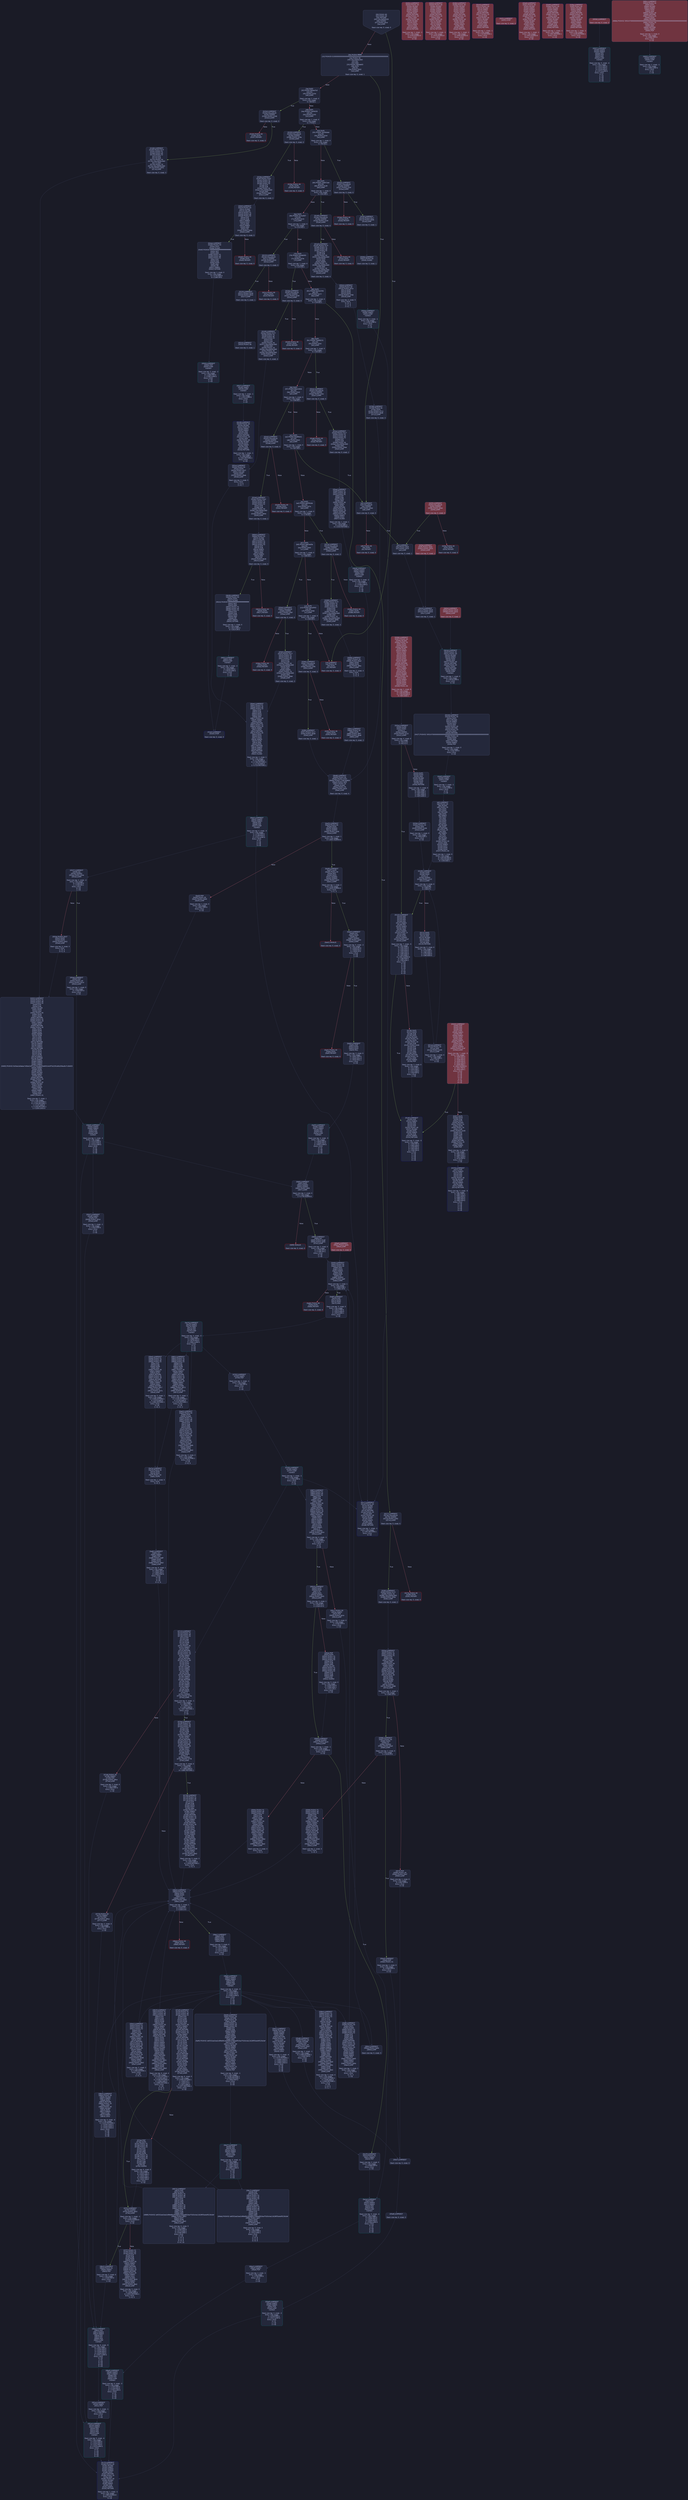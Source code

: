 digraph G {
    node [shape=box, style="filled, rounded", color="#565f89", fontcolor="#c0caf5", fontname="Helvetica", fillcolor="#24283b"];
    edge [color="#414868", fontcolor="#c0caf5", fontname="Helvetica"];
    bgcolor="#1a1b26";
    0 [ label = "[00] PUSH1 60
[02] PUSH1 40
[04] MSTORE
[05] CALLDATASIZE
[06] ISZERO
[07] PUSH2 00cd
[0a] JUMPI

Stack size req: 0, sizeΔ: 0
" shape = invhouse]
    1 [ label = "[0b] PUSH4 ffffffff
[10] PUSH29 0100000000000000000000000000000000000000000000000000000000
[2e] PUSH1 00
[30] CALLDATALOAD
[31] DIV
[32] AND
[33] PUSH4 06fdde03
[38] DUP2
[39] EQ
[3a] PUSH2 00d2
[3d] JUMPI

Stack size req: 0, sizeΔ: 1
"]
    2 [ label = "[3e] DUP1
[3f] PUSH4 095ea7b3
[44] EQ
[45] PUSH2 015d
[48] JUMPI

Stack size req: 1, sizeΔ: 0
Entry->Op usage:
	0->68:EQ:1
"]
    3 [ label = "[49] DUP1
[4a] PUSH4 13af4035
[4f] EQ
[50] PUSH2 0193
[53] JUMPI

Stack size req: 1, sizeΔ: 0
Entry->Op usage:
	0->79:EQ:1
"]
    4 [ label = "[54] DUP1
[55] PUSH4 18160ddd
[5a] EQ
[5b] PUSH2 01b4
[5e] JUMPI

Stack size req: 1, sizeΔ: 0
Entry->Op usage:
	0->90:EQ:1
"]
    5 [ label = "[5f] DUP1
[60] PUSH4 23b872dd
[65] EQ
[66] PUSH2 01d9
[69] JUMPI

Stack size req: 1, sizeΔ: 0
Entry->Op usage:
	0->101:EQ:1
"]
    6 [ label = "[6a] DUP1
[6b] PUSH4 313ce567
[70] EQ
[71] PUSH2 0215
[74] JUMPI

Stack size req: 1, sizeΔ: 0
Entry->Op usage:
	0->112:EQ:1
"]
    7 [ label = "[75] DUP1
[76] PUSH4 426a8493
[7b] EQ
[7c] PUSH2 023e
[7f] JUMPI

Stack size req: 1, sizeΔ: 0
Entry->Op usage:
	0->123:EQ:1
"]
    8 [ label = "[80] DUP1
[81] PUSH4 6d1b229d
[86] EQ
[87] PUSH2 0277
[8a] JUMPI

Stack size req: 1, sizeΔ: 0
Entry->Op usage:
	0->134:EQ:1
"]
    9 [ label = "[8b] DUP1
[8c] PUSH4 70a08231
[91] EQ
[92] PUSH2 02a1
[95] JUMPI

Stack size req: 1, sizeΔ: 0
Entry->Op usage:
	0->145:EQ:1
"]
    10 [ label = "[96] DUP1
[97] PUSH4 85dc3004
[9c] EQ
[9d] PUSH2 02d2
[a0] JUMPI

Stack size req: 1, sizeΔ: 0
Entry->Op usage:
	0->156:EQ:1
"]
    11 [ label = "[a1] DUP1
[a2] PUSH4 95d89b41
[a7] EQ
[a8] PUSH2 00d2
[ab] JUMPI

Stack size req: 1, sizeΔ: 0
Entry->Op usage:
	0->167:EQ:1
"]
    12 [ label = "[ac] DUP1
[ad] PUSH4 a9059cbb
[b2] EQ
[b3] PUSH2 037e
[b6] JUMPI

Stack size req: 1, sizeΔ: 0
Entry->Op usage:
	0->178:EQ:1
"]
    13 [ label = "[b7] DUP1
[b8] PUSH4 dd62ed3e
[bd] EQ
[be] PUSH2 03b4
[c1] JUMPI

Stack size req: 1, sizeΔ: 0
Entry->Op usage:
	0->189:EQ:1
"]
    14 [ label = "[c2] DUP1
[c3] PUSH4 ddca3f43
[c8] EQ
[c9] PUSH2 03eb
[cc] JUMPI

Stack size req: 1, sizeΔ: 0
Entry->Op usage:
	0->200:EQ:1
"]
    15 [ label = "[cd] JUMPDEST
[ce] PUSH1 00
[d0] DUP1
[d1] REVERT

Stack size req: 0, sizeΔ: 0
" color = "red"]
    16 [ label = "[d2] JUMPDEST
[d3] CALLVALUE
[d4] ISZERO
[d5] PUSH2 00dd
[d8] JUMPI

Stack size req: 0, sizeΔ: 0
"]
    17 [ label = "[d9] PUSH1 00
[db] DUP1
[dc] REVERT

Stack size req: 0, sizeΔ: 0
" color = "red"]
    18 [ label = "[dd] JUMPDEST
[de] PUSH2 00e5
[e1] PUSH2 0410
[e4] JUMP

Stack size req: 0, sizeΔ: 1
"]
    19 [ label = "[e5] JUMPDEST
[e6] PUSH1 40
[e8] MLOAD
[e9] PUSH1 20
[eb] DUP1
[ec] DUP3
[ed] MSTORE
[ee] DUP2
[ef] SWAP1
[f0] DUP2
[f1] ADD
[f2] DUP4
[f3] DUP2
[f4] DUP2
[f5] MLOAD
[f6] DUP2
[f7] MSTORE
[f8] PUSH1 20
[fa] ADD
[fb] SWAP2
[fc] POP
[fd] DUP1
[fe] MLOAD
[ff] SWAP1
[0100] PUSH1 20
[0102] ADD
[0103] SWAP1
[0104] DUP1
[0105] DUP4
[0106] DUP4
[0107] PUSH1 00

Stack size req: 1, sizeΔ: 9
Entry->Op usage:
	0->245:MLOAD:0
	0->254:MLOAD:0
	0->258:ADD:1
"]
    20 [ label = "[0109] JUMPDEST
[010a] DUP4
[010b] DUP2
[010c] LT
[010d] ISZERO
[010e] PUSH2 0122
[0111] JUMPI

Stack size req: 4, sizeΔ: 0
Entry->Op usage:
	0->268:LT:0
	3->268:LT:1
"]
    21 [ label = "[0112] DUP1
[0113] DUP3
[0114] ADD
[0115] MLOAD
[0116] DUP2
[0117] DUP5
[0118] ADD
[0119] MSTORE

Stack size req: 3, sizeΔ: 0
Entry->Op usage:
	0->276:ADD:1
	0->280:ADD:1
	1->276:ADD:0
	2->280:ADD:0
"]
    22 [ label = "[011a] JUMPDEST
[011b] PUSH1 20
[011d] ADD
[011e] PUSH2 0109
[0121] JUMP

Stack size req: 1, sizeΔ: 0
Entry->Op usage:
	0->285:ADD:1
Entry->Exit:
	0->😵
"]
    23 [ label = "[0122] JUMPDEST
[0123] POP
[0124] POP
[0125] POP
[0126] POP
[0127] SWAP1
[0128] POP
[0129] SWAP1
[012a] DUP2
[012b] ADD
[012c] SWAP1
[012d] PUSH1 1f
[012f] AND
[0130] DUP1
[0131] ISZERO
[0132] PUSH2 014f
[0135] JUMPI

Stack size req: 7, sizeΔ: -5
Entry->Op usage:
	0->291:POP:0
	1->292:POP:0
	2->293:POP:0
	3->294:POP:0
	4->299:ADD:0
	4->303:AND:1
	4->305:ISZERO:0
	5->296:POP:0
	6->299:ADD:1
Entry->Exit:
	0->😵
	1->😵
	2->😵
	3->😵
	4->0
	5->😵
	6->😵
"]
    24 [ label = "[0136] DUP1
[0137] DUP3
[0138] SUB
[0139] DUP1
[013a] MLOAD
[013b] PUSH1 01
[013d] DUP4
[013e] PUSH1 20
[0140] SUB
[0141] PUSH2 0100
[0144] EXP
[0145] SUB
[0146] NOT
[0147] AND
[0148] DUP2
[0149] MSTORE
[014a] PUSH1 20
[014c] ADD
[014d] SWAP2
[014e] POP

Stack size req: 2, sizeΔ: 0
Entry->Op usage:
	0->312:SUB:1
	0->320:SUB:1
	1->312:SUB:0
	1->334:POP:0
Entry->Exit:
	1->😵
"]
    25 [ label = "[014f] JUMPDEST
[0150] POP
[0151] SWAP3
[0152] POP
[0153] POP
[0154] POP
[0155] PUSH1 40
[0157] MLOAD
[0158] DUP1
[0159] SWAP2
[015a] SUB
[015b] SWAP1
[015c] RETURN

Stack size req: 5, sizeΔ: -5
Entry->Op usage:
	0->336:POP:0
	1->346:SUB:0
	2->339:POP:0
	3->340:POP:0
	4->338:POP:0
Entry->Exit:
	0->😵
	1->😵
	2->😵
	3->😵
	4->😵
" color = "darkblue"]
    26 [ label = "[015d] JUMPDEST
[015e] CALLVALUE
[015f] ISZERO
[0160] PUSH2 0168
[0163] JUMPI

Stack size req: 0, sizeΔ: 0
"]
    27 [ label = "[0164] PUSH1 00
[0166] DUP1
[0167] REVERT

Stack size req: 0, sizeΔ: 0
" color = "red"]
    28 [ label = "[0168] JUMPDEST
[0169] PUSH2 017f
[016c] PUSH1 01
[016e] PUSH1 a0
[0170] PUSH1 02
[0172] EXP
[0173] SUB
[0174] PUSH1 04
[0176] CALLDATALOAD
[0177] AND
[0178] PUSH1 24
[017a] CALLDATALOAD
[017b] PUSH2 0452
[017e] JUMP

Stack size req: 0, sizeΔ: 3
"]
    29 [ label = "[017f] JUMPDEST
[0180] PUSH1 40
[0182] MLOAD
[0183] SWAP1
[0184] ISZERO
[0185] ISZERO
[0186] DUP2
[0187] MSTORE
[0188] PUSH1 20
[018a] ADD
[018b] PUSH1 40
[018d] MLOAD
[018e] DUP1
[018f] SWAP2
[0190] SUB
[0191] SWAP1
[0192] RETURN

Stack size req: 1, sizeΔ: -1
Entry->Op usage:
	0->388:ISZERO:0
Entry->Exit:
	0->😵
" color = "darkblue"]
    30 [ label = "[0193] JUMPDEST
[0194] CALLVALUE
[0195] ISZERO
[0196] PUSH2 019e
[0199] JUMPI

Stack size req: 0, sizeΔ: 0
"]
    31 [ label = "[019a] PUSH1 00
[019c] DUP1
[019d] REVERT

Stack size req: 0, sizeΔ: 0
" color = "red"]
    32 [ label = "[019e] JUMPDEST
[019f] PUSH2 01b2
[01a2] PUSH1 01
[01a4] PUSH1 a0
[01a6] PUSH1 02
[01a8] EXP
[01a9] SUB
[01aa] PUSH1 04
[01ac] CALLDATALOAD
[01ad] AND
[01ae] PUSH2 04bf
[01b1] JUMP

Stack size req: 0, sizeΔ: 2
"]
    33 [ label = "[01b2] JUMPDEST
[01b3] STOP

Stack size req: 0, sizeΔ: 0
" color = "darkblue"]
    34 [ label = "[01b4] JUMPDEST
[01b5] CALLVALUE
[01b6] ISZERO
[01b7] PUSH2 01bf
[01ba] JUMPI

Stack size req: 0, sizeΔ: 0
"]
    35 [ label = "[01bb] PUSH1 00
[01bd] DUP1
[01be] REVERT

Stack size req: 0, sizeΔ: 0
" color = "red"]
    36 [ label = "[01bf] JUMPDEST
[01c0] PUSH2 01c7
[01c3] PUSH2 0506
[01c6] JUMP

Stack size req: 0, sizeΔ: 1
"]
    37 [ label = "[01c7] JUMPDEST
[01c8] PUSH1 40
[01ca] MLOAD
[01cb] SWAP1
[01cc] DUP2
[01cd] MSTORE
[01ce] PUSH1 20
[01d0] ADD
[01d1] PUSH1 40
[01d3] MLOAD
[01d4] DUP1
[01d5] SWAP2
[01d6] SUB
[01d7] SWAP1
[01d8] RETURN

Stack size req: 1, sizeΔ: -1
Entry->Op usage:
	0->461:MSTORE:1
Entry->Exit:
	0->😵
" color = "darkblue"]
    38 [ label = "[01d9] JUMPDEST
[01da] CALLVALUE
[01db] ISZERO
[01dc] PUSH2 01e4
[01df] JUMPI

Stack size req: 0, sizeΔ: 0
"]
    39 [ label = "[01e0] PUSH1 00
[01e2] DUP1
[01e3] REVERT

Stack size req: 0, sizeΔ: 0
" color = "red"]
    40 [ label = "[01e4] JUMPDEST
[01e5] PUSH2 017f
[01e8] PUSH1 01
[01ea] PUSH1 a0
[01ec] PUSH1 02
[01ee] EXP
[01ef] SUB
[01f0] PUSH1 04
[01f2] CALLDATALOAD
[01f3] DUP2
[01f4] AND
[01f5] SWAP1
[01f6] PUSH1 24
[01f8] CALLDATALOAD
[01f9] AND
[01fa] PUSH1 44
[01fc] CALLDATALOAD
[01fd] PUSH2 050d
[0200] JUMP

Stack size req: 0, sizeΔ: 4
"]
    41 [ label = "[0201] JUMPDEST
[0202] PUSH1 40
[0204] MLOAD
[0205] SWAP1
[0206] ISZERO
[0207] ISZERO
[0208] DUP2
[0209] MSTORE
[020a] PUSH1 20
[020c] ADD
[020d] PUSH1 40
[020f] MLOAD
[0210] DUP1
[0211] SWAP2
[0212] SUB
[0213] SWAP1
[0214] RETURN

Stack size req: 1, sizeΔ: -1
Entry->Op usage:
	0->518:ISZERO:0
Entry->Exit:
	0->😵
" color = "darkblue" fillcolor = "#703440"]
    42 [ label = "[0215] JUMPDEST
[0216] CALLVALUE
[0217] ISZERO
[0218] PUSH2 0220
[021b] JUMPI

Stack size req: 0, sizeΔ: 0
"]
    43 [ label = "[021c] PUSH1 00
[021e] DUP1
[021f] REVERT

Stack size req: 0, sizeΔ: 0
" color = "red"]
    44 [ label = "[0220] JUMPDEST
[0221] PUSH2 0228
[0224] PUSH2 0524
[0227] JUMP

Stack size req: 0, sizeΔ: 1
"]
    45 [ label = "[0228] JUMPDEST
[0229] PUSH1 40
[022b] MLOAD
[022c] PUSH1 ff
[022e] SWAP1
[022f] SWAP2
[0230] AND
[0231] DUP2
[0232] MSTORE
[0233] PUSH1 20
[0235] ADD
[0236] PUSH1 40
[0238] MLOAD
[0239] DUP1
[023a] SWAP2
[023b] SUB
[023c] SWAP1
[023d] RETURN

Stack size req: 1, sizeΔ: -1
Entry->Op usage:
	0->560:AND:0
	0->562:MSTORE:1
Entry->Exit:
	0->😵
" color = "darkblue"]
    46 [ label = "[023e] JUMPDEST
[023f] CALLVALUE
[0240] ISZERO
[0241] PUSH2 0249
[0244] JUMPI

Stack size req: 0, sizeΔ: 0
"]
    47 [ label = "[0245] PUSH1 00
[0247] DUP1
[0248] REVERT

Stack size req: 0, sizeΔ: 0
" color = "red"]
    48 [ label = "[0249] JUMPDEST
[024a] PUSH2 017f
[024d] PUSH1 01
[024f] PUSH1 a0
[0251] PUSH1 02
[0253] EXP
[0254] SUB
[0255] PUSH1 04
[0257] CALLDATALOAD
[0258] AND
[0259] PUSH1 24
[025b] CALLDATALOAD
[025c] PUSH1 44
[025e] CALLDATALOAD
[025f] PUSH2 052a
[0262] JUMP

Stack size req: 0, sizeΔ: 4
"]
    49 [ label = "[0263] JUMPDEST
[0264] PUSH1 40
[0266] MLOAD
[0267] SWAP1
[0268] ISZERO
[0269] ISZERO
[026a] DUP2
[026b] MSTORE
[026c] PUSH1 20
[026e] ADD
[026f] PUSH1 40
[0271] MLOAD
[0272] DUP1
[0273] SWAP2
[0274] SUB
[0275] SWAP1
[0276] RETURN

Stack size req: 1, sizeΔ: -1
Entry->Op usage:
	0->616:ISZERO:0
Entry->Exit:
	0->😵
" color = "darkblue" fillcolor = "#703440"]
    50 [ label = "[0277] JUMPDEST
[0278] CALLVALUE
[0279] ISZERO
[027a] PUSH2 0282
[027d] JUMPI

Stack size req: 0, sizeΔ: 0
"]
    51 [ label = "[027e] PUSH1 00
[0280] DUP1
[0281] REVERT

Stack size req: 0, sizeΔ: 0
" color = "red"]
    52 [ label = "[0282] JUMPDEST
[0283] PUSH2 017f
[0286] PUSH1 04
[0288] CALLDATALOAD
[0289] PUSH2 055e
[028c] JUMP

Stack size req: 0, sizeΔ: 2
"]
    53 [ label = "[028d] JUMPDEST
[028e] PUSH1 40
[0290] MLOAD
[0291] SWAP1
[0292] ISZERO
[0293] ISZERO
[0294] DUP2
[0295] MSTORE
[0296] PUSH1 20
[0298] ADD
[0299] PUSH1 40
[029b] MLOAD
[029c] DUP1
[029d] SWAP2
[029e] SUB
[029f] SWAP1
[02a0] RETURN

Stack size req: 1, sizeΔ: -1
Entry->Op usage:
	0->658:ISZERO:0
Entry->Exit:
	0->😵
" color = "darkblue" fillcolor = "#703440"]
    54 [ label = "[02a1] JUMPDEST
[02a2] CALLVALUE
[02a3] ISZERO
[02a4] PUSH2 02ac
[02a7] JUMPI

Stack size req: 0, sizeΔ: 0
"]
    55 [ label = "[02a8] PUSH1 00
[02aa] DUP1
[02ab] REVERT

Stack size req: 0, sizeΔ: 0
" color = "red"]
    56 [ label = "[02ac] JUMPDEST
[02ad] PUSH2 01c7
[02b0] PUSH1 01
[02b2] PUSH1 a0
[02b4] PUSH1 02
[02b6] EXP
[02b7] SUB
[02b8] PUSH1 04
[02ba] CALLDATALOAD
[02bb] AND
[02bc] PUSH2 05ee
[02bf] JUMP

Stack size req: 0, sizeΔ: 2
"]
    57 [ label = "[02c0] JUMPDEST
[02c1] PUSH1 40
[02c3] MLOAD
[02c4] SWAP1
[02c5] DUP2
[02c6] MSTORE
[02c7] PUSH1 20
[02c9] ADD
[02ca] PUSH1 40
[02cc] MLOAD
[02cd] DUP1
[02ce] SWAP2
[02cf] SUB
[02d0] SWAP1
[02d1] RETURN

Stack size req: 1, sizeΔ: -1
Entry->Op usage:
	0->710:MSTORE:1
Entry->Exit:
	0->😵
" color = "darkblue" fillcolor = "#703440"]
    58 [ label = "[02d2] JUMPDEST
[02d3] CALLVALUE
[02d4] ISZERO
[02d5] PUSH2 02dd
[02d8] JUMPI

Stack size req: 0, sizeΔ: 0
"]
    59 [ label = "[02d9] PUSH1 00
[02db] DUP1
[02dc] REVERT

Stack size req: 0, sizeΔ: 0
" color = "red"]
    60 [ label = "[02dd] JUMPDEST
[02de] PUSH2 01b2
[02e1] PUSH1 01
[02e3] PUSH1 a0
[02e5] PUSH1 02
[02e7] EXP
[02e8] SUB
[02e9] PUSH1 04
[02eb] CALLDATALOAD
[02ec] AND
[02ed] PUSH2 060d
[02f0] JUMP

Stack size req: 0, sizeΔ: 2
"]
    61 [ label = "[02f1] JUMPDEST
[02f2] STOP

Stack size req: 0, sizeΔ: 0
" color = "darkblue" fillcolor = "#703440"]
    62 [ label = "[02f3] JUMPDEST
[02f4] CALLVALUE
[02f5] ISZERO
[02f6] PUSH2 00dd
[02f9] JUMPI

Stack size req: 0, sizeΔ: 0
" fillcolor = "#703440"]
    63 [ label = "[02fa] PUSH1 00
[02fc] DUP1
[02fd] REVERT

Stack size req: 0, sizeΔ: 0
" color = "red"]
    64 [ label = "[02fe] JUMPDEST
[02ff] PUSH2 00e5
[0302] PUSH2 0410
[0305] JUMP

Stack size req: 0, sizeΔ: 1
" fillcolor = "#703440"]
    65 [ label = "[0306] JUMPDEST
[0307] PUSH1 40
[0309] MLOAD
[030a] PUSH1 20
[030c] DUP1
[030d] DUP3
[030e] MSTORE
[030f] DUP2
[0310] SWAP1
[0311] DUP2
[0312] ADD
[0313] DUP4
[0314] DUP2
[0315] DUP2
[0316] MLOAD
[0317] DUP2
[0318] MSTORE
[0319] PUSH1 20
[031b] ADD
[031c] SWAP2
[031d] POP
[031e] DUP1
[031f] MLOAD
[0320] SWAP1
[0321] PUSH1 20
[0323] ADD
[0324] SWAP1
[0325] DUP1
[0326] DUP4
[0327] DUP4
[0328] PUSH1 00

Stack size req: 1, sizeΔ: 9
Entry->Op usage:
	0->790:MLOAD:0
	0->799:MLOAD:0
	0->803:ADD:1
" fillcolor = "#703440"]
    66 [ label = "[032a] JUMPDEST
[032b] DUP4
[032c] DUP2
[032d] LT
[032e] ISZERO
[032f] PUSH2 0122
[0332] JUMPI

Stack size req: 4, sizeΔ: 0
Entry->Op usage:
	0->813:LT:0
	3->813:LT:1
"]
    67 [ label = "[0333] DUP1
[0334] DUP3
[0335] ADD
[0336] MLOAD
[0337] DUP2
[0338] DUP5
[0339] ADD
[033a] MSTORE

Stack size req: 3, sizeΔ: 0
Entry->Op usage:
	0->821:ADD:1
	0->825:ADD:1
	1->821:ADD:0
	2->825:ADD:0
"]
    68 [ label = "[033b] JUMPDEST
[033c] PUSH1 20
[033e] ADD
[033f] PUSH2 0109
[0342] JUMP

Stack size req: 1, sizeΔ: 0
Entry->Op usage:
	0->830:ADD:1
Entry->Exit:
	0->😵
"]
    69 [ label = "[0343] JUMPDEST
[0344] POP
[0345] POP
[0346] POP
[0347] POP
[0348] SWAP1
[0349] POP
[034a] SWAP1
[034b] DUP2
[034c] ADD
[034d] SWAP1
[034e] PUSH1 1f
[0350] AND
[0351] DUP1
[0352] ISZERO
[0353] PUSH2 014f
[0356] JUMPI

Stack size req: 7, sizeΔ: -5
Entry->Op usage:
	0->836:POP:0
	1->837:POP:0
	2->838:POP:0
	3->839:POP:0
	4->844:ADD:0
	4->848:AND:1
	4->850:ISZERO:0
	5->841:POP:0
	6->844:ADD:1
Entry->Exit:
	0->😵
	1->😵
	2->😵
	3->😵
	4->0
	5->😵
	6->😵
" fillcolor = "#703440"]
    70 [ label = "[0357] DUP1
[0358] DUP3
[0359] SUB
[035a] DUP1
[035b] MLOAD
[035c] PUSH1 01
[035e] DUP4
[035f] PUSH1 20
[0361] SUB
[0362] PUSH2 0100
[0365] EXP
[0366] SUB
[0367] NOT
[0368] AND
[0369] DUP2
[036a] MSTORE
[036b] PUSH1 20
[036d] ADD
[036e] SWAP2
[036f] POP

Stack size req: 2, sizeΔ: 0
Entry->Op usage:
	0->857:SUB:1
	0->865:SUB:1
	1->857:SUB:0
	1->879:POP:0
Entry->Exit:
	1->😵
"]
    71 [ label = "[0370] JUMPDEST
[0371] POP
[0372] SWAP3
[0373] POP
[0374] POP
[0375] POP
[0376] PUSH1 40
[0378] MLOAD
[0379] DUP1
[037a] SWAP2
[037b] SUB
[037c] SWAP1
[037d] RETURN

Stack size req: 5, sizeΔ: -5
Entry->Op usage:
	0->881:POP:0
	1->891:SUB:0
	2->884:POP:0
	3->885:POP:0
	4->883:POP:0
Entry->Exit:
	0->😵
	1->😵
	2->😵
	3->😵
	4->😵
" color = "darkblue"]
    72 [ label = "[037e] JUMPDEST
[037f] CALLVALUE
[0380] ISZERO
[0381] PUSH2 0389
[0384] JUMPI

Stack size req: 0, sizeΔ: 0
"]
    73 [ label = "[0385] PUSH1 00
[0387] DUP1
[0388] REVERT

Stack size req: 0, sizeΔ: 0
" color = "red"]
    74 [ label = "[0389] JUMPDEST
[038a] PUSH2 017f
[038d] PUSH1 01
[038f] PUSH1 a0
[0391] PUSH1 02
[0393] EXP
[0394] SUB
[0395] PUSH1 04
[0397] CALLDATALOAD
[0398] AND
[0399] PUSH1 24
[039b] CALLDATALOAD
[039c] PUSH2 0696
[039f] JUMP

Stack size req: 0, sizeΔ: 3
"]
    75 [ label = "[03a0] JUMPDEST
[03a1] PUSH1 40
[03a3] MLOAD
[03a4] SWAP1
[03a5] ISZERO
[03a6] ISZERO
[03a7] DUP2
[03a8] MSTORE
[03a9] PUSH1 20
[03ab] ADD
[03ac] PUSH1 40
[03ae] MLOAD
[03af] DUP1
[03b0] SWAP2
[03b1] SUB
[03b2] SWAP1
[03b3] RETURN

Stack size req: 1, sizeΔ: -1
Entry->Op usage:
	0->933:ISZERO:0
Entry->Exit:
	0->😵
" color = "darkblue" fillcolor = "#703440"]
    76 [ label = "[03b4] JUMPDEST
[03b5] CALLVALUE
[03b6] ISZERO
[03b7] PUSH2 03bf
[03ba] JUMPI

Stack size req: 0, sizeΔ: 0
"]
    77 [ label = "[03bb] PUSH1 00
[03bd] DUP1
[03be] REVERT

Stack size req: 0, sizeΔ: 0
" color = "red"]
    78 [ label = "[03bf] JUMPDEST
[03c0] PUSH2 01c7
[03c3] PUSH1 01
[03c5] PUSH1 a0
[03c7] PUSH1 02
[03c9] EXP
[03ca] SUB
[03cb] PUSH1 04
[03cd] CALLDATALOAD
[03ce] DUP2
[03cf] AND
[03d0] SWAP1
[03d1] PUSH1 24
[03d3] CALLDATALOAD
[03d4] AND
[03d5] PUSH2 06ab
[03d8] JUMP

Stack size req: 0, sizeΔ: 3
"]
    79 [ label = "[03d9] JUMPDEST
[03da] PUSH1 40
[03dc] MLOAD
[03dd] SWAP1
[03de] DUP2
[03df] MSTORE
[03e0] PUSH1 20
[03e2] ADD
[03e3] PUSH1 40
[03e5] MLOAD
[03e6] DUP1
[03e7] SWAP2
[03e8] SUB
[03e9] SWAP1
[03ea] RETURN

Stack size req: 1, sizeΔ: -1
Entry->Op usage:
	0->991:MSTORE:1
Entry->Exit:
	0->😵
" color = "darkblue" fillcolor = "#703440"]
    80 [ label = "[03eb] JUMPDEST
[03ec] CALLVALUE
[03ed] ISZERO
[03ee] PUSH2 03f6
[03f1] JUMPI

Stack size req: 0, sizeΔ: 0
"]
    81 [ label = "[03f2] PUSH1 00
[03f4] DUP1
[03f5] REVERT

Stack size req: 0, sizeΔ: 0
" color = "red"]
    82 [ label = "[03f6] JUMPDEST
[03f7] PUSH2 01c7
[03fa] PUSH2 06d8
[03fd] JUMP

Stack size req: 0, sizeΔ: 1
"]
    83 [ label = "[03fe] JUMPDEST
[03ff] PUSH1 40
[0401] MLOAD
[0402] SWAP1
[0403] DUP2
[0404] MSTORE
[0405] PUSH1 20
[0407] ADD
[0408] PUSH1 40
[040a] MLOAD
[040b] DUP1
[040c] SWAP2
[040d] SUB
[040e] SWAP1
[040f] RETURN

Stack size req: 1, sizeΔ: -1
Entry->Op usage:
	0->1028:MSTORE:1
Entry->Exit:
	0->😵
" color = "darkblue" fillcolor = "#703440"]
    84 [ label = "[0410] JUMPDEST
[0411] PUSH2 0418
[0414] PUSH2 0b2e
[0417] JUMP

Stack size req: 0, sizeΔ: 1
"]
    85 [ label = "[0418] JUMPDEST
[0419] PUSH1 40
[041b] DUP1
[041c] MLOAD
[041d] SWAP1
[041e] DUP2
[041f] ADD
[0420] PUSH1 40
[0422] MSTORE
[0423] PUSH1 03
[0425] DUP2
[0426] MSTORE
[0427] PUSH32 5052470000000000000000000000000000000000000000000000000000000000
[0448] PUSH1 20
[044a] DUP3
[044b] ADD
[044c] MSTORE
[044d] SWAP1
[044e] POP

Stack size req: 1, sizeΔ: 0
Entry->Op usage:
	0->1102:POP:0
Entry->Exit:
	0->😵
"]
    86 [ label = "[044f] JUMPDEST
[0450] SWAP1
[0451] JUMP
Indirect!

Stack size req: 2, sizeΔ: -1
Entry->Op usage:
	1->1105:JUMP:0
Entry->Exit:
	0->0
	1->😵
" color = "teal"]
    87 [ label = "[0452] JUMPDEST
[0453] PUSH1 01
[0455] PUSH1 a0
[0457] PUSH1 02
[0459] EXP
[045a] SUB
[045b] CALLER
[045c] DUP2
[045d] AND
[045e] PUSH1 00
[0460] DUP2
[0461] DUP2
[0462] MSTORE
[0463] PUSH1 02
[0465] PUSH1 20
[0467] SWAP1
[0468] DUP2
[0469] MSTORE
[046a] PUSH1 40
[046c] DUP1
[046d] DUP4
[046e] SHA3
[046f] SWAP5
[0470] DUP8
[0471] AND
[0472] DUP1
[0473] DUP5
[0474] MSTORE
[0475] SWAP5
[0476] SWAP1
[0477] SWAP2
[0478] MSTORE
[0479] DUP1
[047a] DUP3
[047b] SHA3
[047c] DUP6
[047d] SWAP1
[047e] SSTORE
[047f] SWAP1
[0480] SWAP3
[0481] SWAP2
[0482] SWAP1
[0483] PUSH32 8c5be1e5ebec7d5bd14f71427d1e84f3dd0314c0f7b2291e5b200ac8c7c3b925
[04a4] SWAP1
[04a5] DUP6
[04a6] SWAP1
[04a7] MLOAD
[04a8] SWAP1
[04a9] DUP2
[04aa] MSTORE
[04ab] PUSH1 20
[04ad] ADD
[04ae] PUSH1 40
[04b0] MLOAD
[04b1] DUP1
[04b2] SWAP2
[04b3] SUB
[04b4] SWAP1
[04b5] LOG3
[04b6] POP
[04b7] PUSH1 01

Stack size req: 2, sizeΔ: 1
Entry->Op usage:
	0->1150:SSTORE:1
	0->1194:MSTORE:1
	1->1137:AND:0
	1->1140:MSTORE:1
	1->1205:LOG3:4
"]
    88 [ label = "[04b9] JUMPDEST
[04ba] SWAP3
[04bb] SWAP2
[04bc] POP
[04bd] POP
[04be] JUMP
Indirect!

Stack size req: 4, sizeΔ: -3
Entry->Op usage:
	1->1213:POP:0
	2->1212:POP:0
	3->1214:JUMP:0
Entry->Exit:
	0->0
	1->😵
	2->😵
	3->😵
" color = "teal"]
    89 [ label = "[04bf] JUMPDEST
[04c0] PUSH1 03
[04c2] SLOAD
[04c3] CALLER
[04c4] PUSH1 01
[04c6] PUSH1 a0
[04c8] PUSH1 02
[04ca] EXP
[04cb] SUB
[04cc] SWAP1
[04cd] DUP2
[04ce] AND
[04cf] SWAP2
[04d0] AND
[04d1] EQ
[04d2] PUSH2 04da
[04d5] JUMPI

Stack size req: 0, sizeΔ: 0
"]
    90 [ label = "[04d6] PUSH1 00
[04d8] DUP1
[04d9] REVERT

Stack size req: 0, sizeΔ: 0
" color = "red"]
    91 [ label = "[04da] JUMPDEST
[04db] PUSH1 03
[04dd] DUP1
[04de] SLOAD
[04df] PUSH20 ffffffffffffffffffffffffffffffffffffffff
[04f4] NOT
[04f5] AND
[04f6] PUSH1 01
[04f8] PUSH1 a0
[04fa] PUSH1 02
[04fc] EXP
[04fd] SUB
[04fe] DUP4
[04ff] AND
[0500] OR
[0501] SWAP1
[0502] SSTORE

Stack size req: 1, sizeΔ: 0
Entry->Op usage:
	0->1279:AND:0
	0->1280:OR:0
"]
    92 [ label = "[0503] JUMPDEST
[0504] POP
[0505] JUMP
Indirect!

Stack size req: 2, sizeΔ: -2
Entry->Op usage:
	0->1284:POP:0
	1->1285:JUMP:0
Entry->Exit:
	0->😵
	1->😵
" color = "teal"]
    93 [ label = "[0506] JUMPDEST
[0507] PUSH1 04
[0509] SLOAD

Stack size req: 0, sizeΔ: 1
"]
    94 [ label = "[050a] JUMPDEST
[050b] SWAP1
[050c] JUMP
Indirect!

Stack size req: 2, sizeΔ: -1
Entry->Op usage:
	1->1292:JUMP:0
Entry->Exit:
	0->0
	1->😵
" color = "teal"]
    95 [ label = "[050d] JUMPDEST
[050e] PUSH1 00
[0510] PUSH2 051a
[0513] DUP5
[0514] DUP5
[0515] DUP5
[0516] PUSH2 0708
[0519] JUMP

Stack size req: 3, sizeΔ: 5
Entry->Exit:
	0->0, 5
	1->1, 6
	2->2, 7
"]
    96 [ label = "[051a] JUMPDEST
[051b] SWAP1
[051c] POP

Stack size req: 2, sizeΔ: -1
Entry->Op usage:
	1->1308:POP:0
Entry->Exit:
	0->0
	1->😵
"]
    97 [ label = "[051d] JUMPDEST
[051e] SWAP4
[051f] SWAP3
[0520] POP
[0521] POP
[0522] POP
[0523] JUMP
Indirect!

Stack size req: 5, sizeΔ: -4
Entry->Op usage:
	1->1313:POP:0
	2->1314:POP:0
	3->1312:POP:0
	4->1315:JUMP:0
Entry->Exit:
	0->0
	1->😵
	2->😵
	3->😵
	4->😵
" color = "teal"]
    98 [ label = "[0524] JUMPDEST
[0525] PUSH1 06

Stack size req: 0, sizeΔ: 1
"]
    99 [ label = "[0527] JUMPDEST
[0528] SWAP1
[0529] JUMP
Indirect!

Stack size req: 2, sizeΔ: -1
Entry->Op usage:
	1->1321:JUMP:0
Entry->Exit:
	0->0
	1->😵
" color = "teal"]
    100 [ label = "[052a] JUMPDEST
[052b] PUSH1 00
[052d] DUP3
[052e] PUSH2 0537
[0531] CALLER
[0532] DUP7
[0533] PUSH2 06ab
[0536] JUMP

Stack size req: 3, sizeΔ: 5
Entry->Exit:
	1->3, 6
	2->0, 7
"]
    101 [ label = "[0537] JUMPDEST
[0538] EQ
[0539] ISZERO
[053a] PUSH2 054e
[053d] JUMPI

Stack size req: 2, sizeΔ: -2
Entry->Op usage:
	0->1336:EQ:0
	1->1336:EQ:1
Entry->Exit:
	0->😵
	1->😵
"]
    102 [ label = "[053e] PUSH2 0547
[0541] DUP5
[0542] DUP4
[0543] PUSH2 0452
[0546] JUMP

Stack size req: 4, sizeΔ: 3
Entry->Exit:
	1->0, 4
	3->1, 6
"]
    103 [ label = "[0547] JUMPDEST
[0548] SWAP1
[0549] POP
[054a] PUSH2 051d
[054d] JUMP

Stack size req: 2, sizeΔ: -1
Entry->Op usage:
	1->1353:POP:0
Entry->Exit:
	0->0
	1->😵
"]
    104 [ label = "[054e] JUMPDEST
[054f] POP
[0550] PUSH1 00
[0552] PUSH2 051d
[0555] JUMP

Stack size req: 1, sizeΔ: 0
Entry->Op usage:
	0->1359:POP:0
Entry->Exit:
	0->😵
"]
    105 [ label = "[0556] JUMPDEST

Stack size req: 0, sizeΔ: 0
" fillcolor = "#703440"]
    106 [ label = "[0557] JUMPDEST
[0558] SWAP4
[0559] SWAP3
[055a] POP
[055b] POP
[055c] POP
[055d] JUMP
Indirect!

Stack size req: 5, sizeΔ: -4
Entry->Op usage:
	1->1371:POP:0
	2->1372:POP:0
	3->1370:POP:0
	4->1373:JUMP:0
Entry->Exit:
	0->0
	1->😵
	2->😵
	3->😵
	4->😵
" color = "teal"]
    107 [ label = "[055e] JUMPDEST
[055f] PUSH1 01
[0561] PUSH1 a0
[0563] PUSH1 02
[0565] EXP
[0566] SUB
[0567] CALLER
[0568] AND
[0569] PUSH1 00
[056b] SWAP1
[056c] DUP2
[056d] MSTORE
[056e] PUSH1 01
[0570] PUSH1 20
[0572] MSTORE
[0573] PUSH1 40
[0575] DUP2
[0576] SHA3
[0577] SLOAD
[0578] DUP3
[0579] GT
[057a] ISZERO
[057b] PUSH2 0586
[057e] JUMPI

Stack size req: 1, sizeΔ: 1
Entry->Op usage:
	0->1401:GT:0
"]
    108 [ label = "[057f] POP
[0580] PUSH1 00
[0582] PUSH2 05e7
[0585] JUMP

Stack size req: 1, sizeΔ: 0
Entry->Op usage:
	0->1407:POP:0
Entry->Exit:
	0->😵
"]
    109 [ label = "[0586] JUMPDEST
[0587] PUSH1 00
[0589] DUP3
[058a] GT
[058b] ISZERO
[058c] PUSH2 05e3
[058f] JUMPI

Stack size req: 2, sizeΔ: 0
Entry->Op usage:
	1->1418:GT:0
"]
    110 [ label = "[0590] PUSH1 01
[0592] PUSH1 a0
[0594] PUSH1 02
[0596] EXP
[0597] SUB
[0598] CALLER
[0599] AND
[059a] PUSH1 00
[059c] SWAP1
[059d] DUP2
[059e] MSTORE
[059f] PUSH1 01
[05a1] PUSH1 20
[05a3] MSTORE
[05a4] PUSH1 40
[05a6] SWAP1
[05a7] SHA3
[05a8] SLOAD
[05a9] PUSH2 05b2
[05ac] SWAP1
[05ad] DUP4
[05ae] PUSH2 08d2
[05b1] JUMP

Stack size req: 2, sizeΔ: 3
Entry->Exit:
	1->0, 4
"]
    111 [ label = "[05b2] JUMPDEST
[05b3] PUSH1 01
[05b5] PUSH1 a0
[05b7] PUSH1 02
[05b9] EXP
[05ba] SUB
[05bb] CALLER
[05bc] AND
[05bd] PUSH1 00
[05bf] SWAP1
[05c0] DUP2
[05c1] MSTORE
[05c2] PUSH1 01
[05c4] PUSH1 20
[05c6] MSTORE
[05c7] PUSH1 40
[05c9] SWAP1
[05ca] SHA3
[05cb] SSTORE
[05cc] PUSH1 04
[05ce] SLOAD
[05cf] PUSH2 05d8
[05d2] SWAP1
[05d3] DUP4
[05d4] PUSH2 08d2
[05d7] JUMP

Stack size req: 3, sizeΔ: 2
Entry->Op usage:
	0->1483:SSTORE:1
Entry->Exit:
	0->😵
	2->0, 4
"]
    112 [ label = "[05d8] JUMPDEST
[05d9] PUSH1 04
[05db] SSTORE
[05dc] POP
[05dd] PUSH1 01
[05df] PUSH2 05e7
[05e2] JUMP

Stack size req: 2, sizeΔ: -1
Entry->Op usage:
	0->1499:SSTORE:1
	1->1500:POP:0
Entry->Exit:
	0->😵
	1->😵
"]
    113 [ label = "[05e3] JUMPDEST
[05e4] POP
[05e5] PUSH1 01

Stack size req: 1, sizeΔ: 0
Entry->Op usage:
	0->1508:POP:0
Entry->Exit:
	0->😵
"]
    114 [ label = "[05e7] JUMPDEST

Stack size req: 0, sizeΔ: 0
"]
    115 [ label = "[05e8] JUMPDEST

Stack size req: 0, sizeΔ: 0
"]
    116 [ label = "[05e9] JUMPDEST
[05ea] SWAP2
[05eb] SWAP1
[05ec] POP
[05ed] JUMP
Indirect!

Stack size req: 3, sizeΔ: -2
Entry->Op usage:
	1->1516:POP:0
	2->1517:JUMP:0
Entry->Exit:
	0->0
	1->😵
	2->😵
" color = "teal"]
    117 [ label = "[05ee] JUMPDEST
[05ef] PUSH1 01
[05f1] PUSH1 a0
[05f3] PUSH1 02
[05f5] EXP
[05f6] SUB
[05f7] DUP2
[05f8] AND
[05f9] PUSH1 00
[05fb] SWAP1
[05fc] DUP2
[05fd] MSTORE
[05fe] PUSH1 01
[0600] PUSH1 20
[0602] MSTORE
[0603] PUSH1 40
[0605] SWAP1
[0606] SHA3
[0607] SLOAD

Stack size req: 1, sizeΔ: 1
Entry->Op usage:
	0->1528:AND:0
	0->1533:MSTORE:1
"]
    118 [ label = "[0608] JUMPDEST
[0609] SWAP2
[060a] SWAP1
[060b] POP
[060c] JUMP
Indirect!

Stack size req: 3, sizeΔ: -2
Entry->Op usage:
	1->1547:POP:0
	2->1548:JUMP:0
Entry->Exit:
	0->0
	1->😵
	2->😵
" color = "teal"]
    119 [ label = "[060d] JUMPDEST
[060e] PUSH1 03
[0610] SLOAD
[0611] CALLER
[0612] PUSH1 01
[0614] PUSH1 a0
[0616] PUSH1 02
[0618] EXP
[0619] SUB
[061a] SWAP1
[061b] DUP2
[061c] AND
[061d] SWAP2
[061e] AND
[061f] EQ
[0620] PUSH2 0628
[0623] JUMPI

Stack size req: 0, sizeΔ: 0
"]
    120 [ label = "[0624] PUSH1 00
[0626] DUP1
[0627] REVERT

Stack size req: 0, sizeΔ: 0
" color = "red"]
    121 [ label = "[0628] JUMPDEST
[0629] PUSH1 00
[062b] DUP1
[062c] SLOAD
[062d] PUSH20 ffffffffffffffffffffffffffffffffffffffff
[0642] NOT
[0643] AND
[0644] PUSH1 01
[0646] PUSH1 a0
[0648] PUSH1 02
[064a] EXP
[064b] SUB
[064c] DUP4
[064d] AND
[064e] OR
[064f] SWAP1
[0650] SSTORE

Stack size req: 1, sizeΔ: 0
Entry->Op usage:
	0->1613:AND:0
	0->1614:OR:0
"]
    122 [ label = "[0651] JUMPDEST
[0652] POP
[0653] JUMP
Indirect!

Stack size req: 2, sizeΔ: -2
Entry->Op usage:
	0->1618:POP:0
	1->1619:JUMP:0
Entry->Exit:
	0->😵
	1->😵
" color = "teal"]
    123 [ label = "[0654] JUMPDEST
[0655] PUSH2 0418
[0658] PUSH2 0b2e
[065b] JUMP

Stack size req: 0, sizeΔ: 1
" fillcolor = "#703440"]
    124 [ label = "[065c] JUMPDEST
[065d] PUSH1 40
[065f] DUP1
[0660] MLOAD
[0661] SWAP1
[0662] DUP2
[0663] ADD
[0664] PUSH1 40
[0666] MSTORE
[0667] PUSH1 03
[0669] DUP2
[066a] MSTORE
[066b] PUSH32 5052470000000000000000000000000000000000000000000000000000000000
[068c] PUSH1 20
[068e] DUP3
[068f] ADD
[0690] MSTORE
[0691] SWAP1
[0692] POP

Stack size req: 1, sizeΔ: 0
Entry->Op usage:
	0->1682:POP:0
Entry->Exit:
	0->😵
" fillcolor = "#703440"]
    125 [ label = "[0693] JUMPDEST
[0694] SWAP1
[0695] JUMP
Indirect!

Stack size req: 2, sizeΔ: -1
Entry->Op usage:
	1->1685:JUMP:0
Entry->Exit:
	0->0
	1->😵
" color = "teal"]
    126 [ label = "[0696] JUMPDEST
[0697] PUSH1 00
[0699] PUSH2 06a2
[069c] DUP4
[069d] DUP4
[069e] PUSH2 08ec
[06a1] JUMP

Stack size req: 2, sizeΔ: 4
Entry->Exit:
	0->0, 4
	1->1, 5
"]
    127 [ label = "[06a2] JUMPDEST
[06a3] SWAP1
[06a4] POP

Stack size req: 2, sizeΔ: -1
Entry->Op usage:
	1->1700:POP:0
Entry->Exit:
	0->0
	1->😵
"]
    128 [ label = "[06a5] JUMPDEST
[06a6] SWAP3
[06a7] SWAP2
[06a8] POP
[06a9] POP
[06aa] JUMP
Indirect!

Stack size req: 4, sizeΔ: -3
Entry->Op usage:
	1->1705:POP:0
	2->1704:POP:0
	3->1706:JUMP:0
Entry->Exit:
	0->0
	1->😵
	2->😵
	3->😵
" color = "teal"]
    129 [ label = "[06ab] JUMPDEST
[06ac] PUSH1 01
[06ae] PUSH1 a0
[06b0] PUSH1 02
[06b2] EXP
[06b3] SUB
[06b4] DUP1
[06b5] DUP4
[06b6] AND
[06b7] PUSH1 00
[06b9] SWAP1
[06ba] DUP2
[06bb] MSTORE
[06bc] PUSH1 02
[06be] PUSH1 20
[06c0] SWAP1
[06c1] DUP2
[06c2] MSTORE
[06c3] PUSH1 40
[06c5] DUP1
[06c6] DUP4
[06c7] SHA3
[06c8] SWAP4
[06c9] DUP6
[06ca] AND
[06cb] DUP4
[06cc] MSTORE
[06cd] SWAP3
[06ce] SWAP1
[06cf] MSTORE
[06d0] SHA3
[06d1] SLOAD

Stack size req: 2, sizeΔ: 1
Entry->Op usage:
	0->1738:AND:0
	0->1740:MSTORE:1
	1->1718:AND:0
	1->1723:MSTORE:1
"]
    130 [ label = "[06d2] JUMPDEST
[06d3] SWAP3
[06d4] SWAP2
[06d5] POP
[06d6] POP
[06d7] JUMP
Indirect!

Stack size req: 4, sizeΔ: -3
Entry->Op usage:
	1->1750:POP:0
	2->1749:POP:0
	3->1751:JUMP:0
Entry->Exit:
	0->0
	1->😵
	2->😵
	3->😵
" color = "teal"]
    131 [ label = "[06d8] JUMPDEST
[06d9] PUSH1 00
[06db] PUSH2 0702
[06de] PUSH5 174876e800
[06e4] PUSH2 06f0
[06e7] PUSH1 04
[06e9] SLOAD
[06ea] PUSH1 05
[06ec] PUSH2 0a25
[06ef] JUMP

Stack size req: 0, sizeΔ: 6
"]
    132 [ label = "[06f0] JUMPDEST
[06f1] DUP2
[06f2] ISZERO
[06f3] ISZERO
[06f4] PUSH2 06f9
[06f7] JUMPI

Stack size req: 2, sizeΔ: 0
Entry->Op usage:
	1->1778:ISZERO:0
"]
    133 [ label = "[06f8] INVALID

Stack size req: 0, sizeΔ: 0
" color = "red"]
    134 [ label = "[06f9] JUMPDEST
[06fa] DIV
[06fb] PUSH2 61a8
[06fe] PUSH2 0a5b
[0701] JUMP

Stack size req: 2, sizeΔ: 0
Entry->Op usage:
	0->1786:DIV:0
	1->1786:DIV:1
Entry->Exit:
	0->😵
	1->😵
"]
    135 [ label = "[0702] JUMPDEST
[0703] SWAP1
[0704] POP

Stack size req: 2, sizeΔ: -1
Entry->Op usage:
	1->1796:POP:0
Entry->Exit:
	0->0
	1->😵
"]
    136 [ label = "[0705] JUMPDEST
[0706] SWAP1
[0707] JUMP
Indirect!

Stack size req: 2, sizeΔ: -1
Entry->Op usage:
	1->1799:JUMP:0
Entry->Exit:
	0->0
	1->😵
" color = "teal"]
    137 [ label = "[0708] JUMPDEST
[0709] PUSH1 00
[070b] DUP1
[070c] PUSH2 0713
[070f] PUSH2 06d8
[0712] JUMP

Stack size req: 0, sizeΔ: 3
"]
    138 [ label = "[0713] JUMPDEST
[0714] PUSH1 01
[0716] PUSH1 a0
[0718] PUSH1 02
[071a] EXP
[071b] SUB
[071c] DUP1
[071d] DUP8
[071e] AND
[071f] PUSH1 00
[0721] SWAP1
[0722] DUP2
[0723] MSTORE
[0724] PUSH1 02
[0726] PUSH1 20
[0728] SWAP1
[0729] DUP2
[072a] MSTORE
[072b] PUSH1 40
[072d] DUP1
[072e] DUP4
[072f] SHA3
[0730] CALLER
[0731] SWAP1
[0732] SWAP5
[0733] AND
[0734] DUP4
[0735] MSTORE
[0736] SWAP3
[0737] SWAP1
[0738] MSTORE
[0739] SHA3
[073a] SLOAD
[073b] SWAP1
[073c] SWAP2
[073d] POP
[073e] DUP4
[073f] SWAP1
[0740] LT
[0741] ISZERO
[0742] PUSH2 074e
[0745] JUMPI

Stack size req: 6, sizeΔ: -1
Entry->Op usage:
	1->1853:POP:0
	3->1856:LT:1
	5->1822:AND:0
	5->1827:MSTORE:1
Entry->Exit:
	0->0
	1->😵
"]
    139 [ label = "[0746] PUSH1 00
[0748] SWAP2
[0749] POP
[074a] PUSH2 08ca
[074d] JUMP

Stack size req: 2, sizeΔ: 0
Entry->Op usage:
	1->1865:POP:0
Entry->Exit:
	1->😵
"]
    140 [ label = "[074e] JUMPDEST
[074f] PUSH1 01
[0751] PUSH1 a0
[0753] PUSH1 02
[0755] EXP
[0756] SUB
[0757] DUP6
[0758] AND
[0759] PUSH1 00
[075b] SWAP1
[075c] DUP2
[075d] MSTORE
[075e] PUSH1 01
[0760] PUSH1 20
[0762] MSTORE
[0763] PUSH1 40
[0765] SWAP1
[0766] SHA3
[0767] SLOAD
[0768] DUP4
[0769] SWAP1
[076a] LT
[076b] ISZERO
[076c] PUSH2 0778
[076f] JUMPI

Stack size req: 5, sizeΔ: 0
Entry->Op usage:
	2->1898:LT:1
	4->1880:AND:0
	4->1885:MSTORE:1
"]
    141 [ label = "[0770] PUSH1 00
[0772] SWAP2
[0773] POP
[0774] PUSH2 08ca
[0777] JUMP

Stack size req: 2, sizeΔ: 0
Entry->Op usage:
	1->1907:POP:0
Entry->Exit:
	1->😵
"]
    142 [ label = "[0778] JUMPDEST
[0779] PUSH1 01
[077b] PUSH1 a0
[077d] PUSH1 02
[077f] EXP
[0780] SUB
[0781] DUP1
[0782] DUP7
[0783] AND
[0784] PUSH1 00
[0786] SWAP1
[0787] DUP2
[0788] MSTORE
[0789] PUSH1 02
[078b] PUSH1 20
[078d] SWAP1
[078e] DUP2
[078f] MSTORE
[0790] PUSH1 40
[0792] DUP1
[0793] DUP4
[0794] SHA3
[0795] CALLER
[0796] SWAP1
[0797] SWAP5
[0798] AND
[0799] DUP4
[079a] MSTORE
[079b] SWAP3
[079c] SWAP1
[079d] MSTORE
[079e] SHA3
[079f] SLOAD
[07a0] PUSH2 07a9
[07a3] SWAP1
[07a4] DUP5
[07a5] PUSH2 08d2
[07a8] JUMP

Stack size req: 5, sizeΔ: 3
Entry->Op usage:
	4->1923:AND:0
	4->1928:MSTORE:1
Entry->Exit:
	2->0, 5
"]
    143 [ label = "[07a9] JUMPDEST
[07aa] PUSH1 01
[07ac] PUSH1 a0
[07ae] PUSH1 02
[07b0] EXP
[07b1] SUB
[07b2] DUP1
[07b3] DUP8
[07b4] AND
[07b5] PUSH1 00
[07b7] SWAP1
[07b8] DUP2
[07b9] MSTORE
[07ba] PUSH1 02
[07bc] PUSH1 20
[07be] SWAP1
[07bf] DUP2
[07c0] MSTORE
[07c1] PUSH1 40
[07c3] DUP1
[07c4] DUP4
[07c5] SHA3
[07c6] CALLER
[07c7] SWAP1
[07c8] SWAP5
[07c9] AND
[07ca] DUP4
[07cb] MSTORE
[07cc] SWAP3
[07cd] SWAP1
[07ce] MSTORE
[07cf] SHA3
[07d0] SSTORE
[07d1] DUP1
[07d2] DUP4
[07d3] GT
[07d4] DUP1
[07d5] ISZERO
[07d6] PUSH2 07f1
[07d9] JUMPI

Stack size req: 6, sizeΔ: 0
Entry->Op usage:
	0->2000:SSTORE:1
	1->2003:GT:1
	3->2003:GT:0
	5->1972:AND:0
	5->1977:MSTORE:1
Entry->Exit:
	0->😵
"]
    144 [ label = "[07da] POP
[07db] DUP4
[07dc] PUSH1 01
[07de] PUSH1 a0
[07e0] PUSH1 02
[07e2] EXP
[07e3] SUB
[07e4] AND
[07e5] DUP6
[07e6] PUSH1 01
[07e8] PUSH1 a0
[07ea] PUSH1 02
[07ec] EXP
[07ed] SUB
[07ee] AND
[07ef] EQ
[07f0] ISZERO

Stack size req: 6, sizeΔ: 0
Entry->Op usage:
	0->2010:POP:0
	4->2020:AND:1
	4->2031:EQ:1
	5->2030:AND:1
	5->2031:EQ:0
Entry->Exit:
	0->😵
"]
    145 [ label = "[07f1] JUMPDEST
[07f2] ISZERO
[07f3] PUSH2 08c5
[07f6] JUMPI

Stack size req: 1, sizeΔ: -1
Entry->Op usage:
	0->2034:ISZERO:0
Entry->Exit:
	0->😵
"]
    146 [ label = "[07f7] PUSH1 01
[07f9] PUSH1 a0
[07fb] PUSH1 02
[07fd] EXP
[07fe] SUB
[07ff] DUP6
[0800] AND
[0801] PUSH1 00
[0803] SWAP1
[0804] DUP2
[0805] MSTORE
[0806] PUSH1 01
[0808] PUSH1 20
[080a] MSTORE
[080b] PUSH1 40
[080d] SWAP1
[080e] SHA3
[080f] SLOAD
[0810] PUSH2 0819
[0813] SWAP1
[0814] DUP5
[0815] PUSH2 08d2
[0818] JUMP

Stack size req: 5, sizeΔ: 3
Entry->Op usage:
	4->2048:AND:0
	4->2053:MSTORE:1
Entry->Exit:
	2->0, 5
"]
    147 [ label = "[0819] JUMPDEST
[081a] PUSH1 01
[081c] PUSH1 a0
[081e] PUSH1 02
[0820] EXP
[0821] SUB
[0822] DUP1
[0823] DUP8
[0824] AND
[0825] PUSH1 00
[0827] SWAP1
[0828] DUP2
[0829] MSTORE
[082a] PUSH1 01
[082c] PUSH1 20
[082e] MSTORE
[082f] PUSH1 40
[0831] DUP1
[0832] DUP3
[0833] SHA3
[0834] SWAP4
[0835] SWAP1
[0836] SWAP4
[0837] SSTORE
[0838] SWAP1
[0839] DUP7
[083a] AND
[083b] DUP2
[083c] MSTORE
[083d] SHA3
[083e] SLOAD
[083f] PUSH2 0851
[0842] SWAP1
[0843] PUSH2 084c
[0846] DUP6
[0847] DUP5
[0848] PUSH2 08d2
[084b] JUMP

Stack size req: 6, sizeΔ: 4
Entry->Op usage:
	0->2103:SSTORE:1
	4->2106:AND:0
	4->2108:MSTORE:1
	5->2084:AND:0
	5->2089:MSTORE:1
Entry->Exit:
	0->😵
	1->0, 5
	3->1, 7
"]
    148 [ label = "[084c] JUMPDEST
[084d] PUSH2 0a5b
[0850] JUMP

Stack size req: 0, sizeΔ: 0
"]
    149 [ label = "[0851] JUMPDEST
[0852] PUSH1 01
[0854] PUSH1 a0
[0856] PUSH1 02
[0858] EXP
[0859] SUB
[085a] DUP6
[085b] AND
[085c] PUSH1 00
[085e] SWAP1
[085f] DUP2
[0860] MSTORE
[0861] PUSH1 01
[0863] PUSH1 20
[0865] MSTORE
[0866] PUSH1 40
[0868] SWAP1
[0869] SHA3
[086a] SSTORE
[086b] PUSH2 0873
[086e] DUP2
[086f] PUSH2 0a7a
[0872] JUMP

Stack size req: 5, sizeΔ: 1
Entry->Op usage:
	0->2154:SSTORE:1
	4->2139:AND:0
	4->2144:MSTORE:1
Entry->Exit:
	0->😵
	1->0, 2
"]
    150 [ label = "[0873] JUMPDEST
[0874] POP
[0875] DUP4
[0876] PUSH1 01
[0878] PUSH1 a0
[087a] PUSH1 02
[087c] EXP
[087d] SUB
[087e] AND
[087f] DUP6
[0880] PUSH1 01
[0882] PUSH1 a0
[0884] PUSH1 02
[0886] EXP
[0887] SUB
[0888] AND
[0889] PUSH32 ddf252ad1be2c89b69c2b068fc378daa952ba7f163c4a11628f55a4df523b3ef
[08aa] PUSH2 08b3
[08ad] DUP7
[08ae] DUP6
[08af] PUSH2 08d2
[08b2] JUMP

Stack size req: 6, sizeΔ: 5
Entry->Op usage:
	0->2164:POP:0
	4->2174:AND:1
	5->2184:AND:1
Entry->Exit:
	0->😵
	1->0, 6
	3->1, 8
	4->5, 9
	5->4, 10
"]
    151 [ label = "[08b3] JUMPDEST
[08b4] PUSH1 40
[08b6] MLOAD
[08b7] SWAP1
[08b8] DUP2
[08b9] MSTORE
[08ba] PUSH1 20
[08bc] ADD
[08bd] PUSH1 40
[08bf] MLOAD
[08c0] DUP1
[08c1] SWAP2
[08c2] SUB
[08c3] SWAP1
[08c4] LOG3

Stack size req: 4, sizeΔ: -4
Entry->Op usage:
	0->2233:MSTORE:1
	1->2244:LOG3:2
	2->2244:LOG3:3
	3->2244:LOG3:4
Entry->Exit:
	0->😵
	1->😵
	2->😵
	3->😵
"]
    152 [ label = "[08c5] JUMPDEST
[08c6] PUSH1 01
[08c8] SWAP2
[08c9] POP

Stack size req: 2, sizeΔ: 0
Entry->Op usage:
	1->2249:POP:0
Entry->Exit:
	1->😵
"]
    153 [ label = "[08ca] JUMPDEST
[08cb] POP
[08cc] SWAP4
[08cd] SWAP3
[08ce] POP
[08cf] POP
[08d0] POP
[08d1] JUMP
Indirect!

Stack size req: 6, sizeΔ: -5
Entry->Op usage:
	0->2251:POP:0
	2->2255:POP:0
	3->2256:POP:0
	4->2254:POP:0
	5->2257:JUMP:0
Entry->Exit:
	0->😵
	1->0
	2->😵
	3->😵
	4->😵
	5->😵
" color = "teal"]
    154 [ label = "[08d2] JUMPDEST
[08d3] PUSH1 00
[08d5] DUP2
[08d6] DUP4
[08d7] LT
[08d8] ISZERO
[08d9] PUSH2 08e1
[08dc] JUMPI

Stack size req: 2, sizeΔ: 1
Entry->Op usage:
	0->2263:LT:1
	1->2263:LT:0
"]
    155 [ label = "[08dd] PUSH1 00
[08df] DUP1
[08e0] REVERT

Stack size req: 0, sizeΔ: 0
" color = "red"]
    156 [ label = "[08e1] JUMPDEST
[08e2] POP
[08e3] DUP1
[08e4] DUP3
[08e5] SUB

Stack size req: 3, sizeΔ: 0
Entry->Op usage:
	0->2274:POP:0
	1->2277:SUB:1
	2->2277:SUB:0
Entry->Exit:
	0->😵
"]
    157 [ label = "[08e6] JUMPDEST
[08e7] SWAP3
[08e8] SWAP2
[08e9] POP
[08ea] POP
[08eb] JUMP
Indirect!

Stack size req: 4, sizeΔ: -3
Entry->Op usage:
	1->2282:POP:0
	2->2281:POP:0
	3->2283:JUMP:0
Entry->Exit:
	0->0
	1->😵
	2->😵
	3->😵
" color = "teal"]
    158 [ label = "[08ec] JUMPDEST
[08ed] PUSH1 00
[08ef] DUP1
[08f0] PUSH2 08f7
[08f3] PUSH2 06d8
[08f6] JUMP

Stack size req: 0, sizeΔ: 3
"]
    159 [ label = "[08f7] JUMPDEST
[08f8] PUSH1 01
[08fa] PUSH1 a0
[08fc] PUSH1 02
[08fe] EXP
[08ff] SUB
[0900] CALLER
[0901] AND
[0902] PUSH1 00
[0904] SWAP1
[0905] DUP2
[0906] MSTORE
[0907] PUSH1 01
[0909] PUSH1 20
[090b] MSTORE
[090c] PUSH1 40
[090e] SWAP1
[090f] SHA3
[0910] SLOAD
[0911] SWAP1
[0912] SWAP2
[0913] POP
[0914] DUP4
[0915] SWAP1
[0916] LT
[0917] ISZERO
[0918] PUSH2 0924
[091b] JUMPI

Stack size req: 4, sizeΔ: -1
Entry->Op usage:
	1->2323:POP:0
	3->2326:LT:1
Entry->Exit:
	0->0
	1->😵
"]
    160 [ label = "[091c] PUSH1 00
[091e] SWAP2
[091f] POP
[0920] PUSH2 0a1e
[0923] JUMP

Stack size req: 2, sizeΔ: 0
Entry->Op usage:
	1->2335:POP:0
Entry->Exit:
	1->😵
"]
    161 [ label = "[0924] JUMPDEST
[0925] DUP1
[0926] DUP4
[0927] GT
[0928] DUP1
[0929] ISZERO
[092a] PUSH2 0945
[092d] JUMPI

Stack size req: 3, sizeΔ: 1
Entry->Op usage:
	0->2343:GT:1
	2->2343:GT:0
"]
    162 [ label = "[092e] POP
[092f] DUP4
[0930] PUSH1 01
[0932] PUSH1 a0
[0934] PUSH1 02
[0936] EXP
[0937] SUB
[0938] AND
[0939] CALLER
[093a] PUSH1 01
[093c] PUSH1 a0
[093e] PUSH1 02
[0940] EXP
[0941] SUB
[0942] AND
[0943] EQ
[0944] ISZERO

Stack size req: 5, sizeΔ: 0
Entry->Op usage:
	0->2350:POP:0
	4->2360:AND:1
	4->2371:EQ:1
Entry->Exit:
	0->😵
"]
    163 [ label = "[0945] JUMPDEST
[0946] ISZERO
[0947] PUSH2 0a19
[094a] JUMPI

Stack size req: 1, sizeΔ: -1
Entry->Op usage:
	0->2374:ISZERO:0
Entry->Exit:
	0->😵
"]
    164 [ label = "[094b] PUSH1 01
[094d] PUSH1 a0
[094f] PUSH1 02
[0951] EXP
[0952] SUB
[0953] CALLER
[0954] AND
[0955] PUSH1 00
[0957] SWAP1
[0958] DUP2
[0959] MSTORE
[095a] PUSH1 01
[095c] PUSH1 20
[095e] MSTORE
[095f] PUSH1 40
[0961] SWAP1
[0962] SHA3
[0963] SLOAD
[0964] PUSH2 096d
[0967] SWAP1
[0968] DUP5
[0969] PUSH2 08d2
[096c] JUMP

Stack size req: 3, sizeΔ: 3
Entry->Exit:
	2->0, 5
"]
    165 [ label = "[096d] JUMPDEST
[096e] PUSH1 01
[0970] PUSH1 a0
[0972] PUSH1 02
[0974] EXP
[0975] SUB
[0976] CALLER
[0977] DUP2
[0978] AND
[0979] PUSH1 00
[097b] SWAP1
[097c] DUP2
[097d] MSTORE
[097e] PUSH1 01
[0980] PUSH1 20
[0982] MSTORE
[0983] PUSH1 40
[0985] DUP1
[0986] DUP3
[0987] SHA3
[0988] SWAP4
[0989] SWAP1
[098a] SWAP4
[098b] SSTORE
[098c] SWAP1
[098d] DUP7
[098e] AND
[098f] DUP2
[0990] MSTORE
[0991] SHA3
[0992] SLOAD
[0993] PUSH2 09a5
[0996] SWAP1
[0997] PUSH2 084c
[099a] DUP6
[099b] DUP5
[099c] PUSH2 08d2
[099f] JUMP

Stack size req: 5, sizeΔ: 4
Entry->Op usage:
	0->2443:SSTORE:1
	4->2446:AND:0
	4->2448:MSTORE:1
Entry->Exit:
	0->😵
	1->0, 5
	3->1, 7
"]
    166 [ label = "[09a0] JUMPDEST
[09a1] PUSH2 0a5b
[09a4] JUMP

Stack size req: 0, sizeΔ: 0
" fillcolor = "#703440"]
    167 [ label = "[09a5] JUMPDEST
[09a6] PUSH1 01
[09a8] PUSH1 a0
[09aa] PUSH1 02
[09ac] EXP
[09ad] SUB
[09ae] DUP6
[09af] AND
[09b0] PUSH1 00
[09b2] SWAP1
[09b3] DUP2
[09b4] MSTORE
[09b5] PUSH1 01
[09b7] PUSH1 20
[09b9] MSTORE
[09ba] PUSH1 40
[09bc] SWAP1
[09bd] SHA3
[09be] SSTORE
[09bf] PUSH2 09c7
[09c2] DUP2
[09c3] PUSH2 0a7a
[09c6] JUMP

Stack size req: 5, sizeΔ: 1
Entry->Op usage:
	0->2494:SSTORE:1
	4->2479:AND:0
	4->2484:MSTORE:1
Entry->Exit:
	0->😵
	1->0, 2
"]
    168 [ label = "[09c7] JUMPDEST
[09c8] POP
[09c9] DUP4
[09ca] PUSH1 01
[09cc] PUSH1 a0
[09ce] PUSH1 02
[09d0] EXP
[09d1] SUB
[09d2] AND
[09d3] CALLER
[09d4] PUSH1 01
[09d6] PUSH1 a0
[09d8] PUSH1 02
[09da] EXP
[09db] SUB
[09dc] AND
[09dd] PUSH32 ddf252ad1be2c89b69c2b068fc378daa952ba7f163c4a11628f55a4df523b3ef
[09fe] PUSH2 0a07
[0a01] DUP7
[0a02] DUP6
[0a03] PUSH2 08d2
[0a06] JUMP

Stack size req: 5, sizeΔ: 5
Entry->Op usage:
	0->2504:POP:0
	4->2514:AND:1
Entry->Exit:
	0->😵
	1->0, 6
	3->1, 8
	4->5, 9
"]
    169 [ label = "[0a07] JUMPDEST
[0a08] PUSH1 40
[0a0a] MLOAD
[0a0b] SWAP1
[0a0c] DUP2
[0a0d] MSTORE
[0a0e] PUSH1 20
[0a10] ADD
[0a11] PUSH1 40
[0a13] MLOAD
[0a14] DUP1
[0a15] SWAP2
[0a16] SUB
[0a17] SWAP1
[0a18] LOG3

Stack size req: 4, sizeΔ: -4
Entry->Op usage:
	0->2573:MSTORE:1
	1->2584:LOG3:2
	2->2584:LOG3:3
	3->2584:LOG3:4
Entry->Exit:
	0->😵
	1->😵
	2->😵
	3->😵
"]
    170 [ label = "[0a19] JUMPDEST
[0a1a] PUSH1 01
[0a1c] SWAP2
[0a1d] POP

Stack size req: 2, sizeΔ: 0
Entry->Op usage:
	1->2589:POP:0
Entry->Exit:
	1->😵
"]
    171 [ label = "[0a1e] JUMPDEST
[0a1f] POP
[0a20] SWAP3
[0a21] SWAP2
[0a22] POP
[0a23] POP
[0a24] JUMP
Indirect!

Stack size req: 5, sizeΔ: -4
Entry->Op usage:
	0->2591:POP:0
	2->2595:POP:0
	3->2594:POP:0
	4->2596:JUMP:0
Entry->Exit:
	0->😵
	1->0
	2->😵
	3->😵
	4->😵
" color = "teal"]
    172 [ label = "[0a25] JUMPDEST
[0a26] PUSH1 00
[0a28] DUP2
[0a29] ISZERO
[0a2a] ISZERO
[0a2b] PUSH2 0a36
[0a2e] JUMPI

Stack size req: 1, sizeΔ: 1
Entry->Op usage:
	0->2601:ISZERO:0
"]
    173 [ label = "[0a2f] POP
[0a30] PUSH1 00
[0a32] PUSH2 04b9
[0a35] JUMP

Stack size req: 1, sizeΔ: 0
Entry->Op usage:
	0->2607:POP:0
Entry->Exit:
	0->😵
"]
    174 [ label = "[0a36] JUMPDEST
[0a37] DUP2
[0a38] PUSH1 00
[0a3a] NOT
[0a3b] DUP2
[0a3c] ISZERO
[0a3d] ISZERO
[0a3e] PUSH2 0a43
[0a41] JUMPI

Stack size req: 2, sizeΔ: 2
Entry->Op usage:
	1->2620:ISZERO:0
Entry->Exit:
	1->1, 3
"]
    175 [ label = "[0a42] INVALID

Stack size req: 0, sizeΔ: 0
" color = "red"]
    176 [ label = "[0a43] JUMPDEST
[0a44] DIV
[0a45] DUP4
[0a46] GT
[0a47] ISZERO
[0a48] PUSH2 0a50
[0a4b] JUMPI

Stack size req: 5, sizeΔ: -2
Entry->Op usage:
	0->2628:DIV:0
	1->2628:DIV:1
	4->2630:GT:0
Entry->Exit:
	0->😵
	1->😵
"]
    177 [ label = "[0a4c] PUSH1 00
[0a4e] DUP1
[0a4f] REVERT

Stack size req: 0, sizeΔ: 0
" color = "red"]
    178 [ label = "[0a50] JUMPDEST
[0a51] POP
[0a52] DUP2
[0a53] DUP2
[0a54] MUL

Stack size req: 3, sizeΔ: 0
Entry->Op usage:
	0->2641:POP:0
	1->2644:MUL:0
	2->2644:MUL:1
Entry->Exit:
	0->😵
"]
    179 [ label = "[0a55] JUMPDEST
[0a56] SWAP3
[0a57] SWAP2
[0a58] POP
[0a59] POP
[0a5a] JUMP
Indirect!

Stack size req: 4, sizeΔ: -3
Entry->Op usage:
	1->2649:POP:0
	2->2648:POP:0
	3->2650:JUMP:0
Entry->Exit:
	0->0
	1->😵
	2->😵
	3->😵
" color = "teal"]
    180 [ label = "[0a5b] JUMPDEST
[0a5c] PUSH1 00
[0a5e] PUSH1 00
[0a60] NOT
[0a61] DUP3
[0a62] SWAP1
[0a63] SUB
[0a64] DUP4
[0a65] GT
[0a66] ISZERO
[0a67] PUSH2 0a6f
[0a6a] JUMPI

Stack size req: 2, sizeΔ: 1
Entry->Op usage:
	0->2659:SUB:1
	1->2661:GT:0
"]
    181 [ label = "[0a6b] PUSH1 00
[0a6d] DUP1
[0a6e] REVERT

Stack size req: 0, sizeΔ: 0
" color = "red"]
    182 [ label = "[0a6f] JUMPDEST
[0a70] POP
[0a71] DUP2
[0a72] DUP2
[0a73] ADD

Stack size req: 3, sizeΔ: 0
Entry->Op usage:
	0->2672:POP:0
	1->2675:ADD:0
	2->2675:ADD:1
Entry->Exit:
	0->😵
"]
    183 [ label = "[0a74] JUMPDEST
[0a75] SWAP3
[0a76] SWAP2
[0a77] POP
[0a78] POP
[0a79] JUMP
Indirect!

Stack size req: 4, sizeΔ: -3
Entry->Op usage:
	1->2680:POP:0
	2->2679:POP:0
	3->2681:JUMP:0
Entry->Exit:
	0->0
	1->😵
	2->😵
	3->😵
" color = "teal"]
    184 [ label = "[0a7a] JUMPDEST
[0a7b] PUSH1 00
[0a7d] DUP1
[0a7e] DUP1
[0a7f] PUSH1 02
[0a81] DUP5

Stack size req: 1, sizeΔ: 5
Entry->Exit:
	0->0, 5
"]
    185 [ label = "[0a82] JUMPDEST
[0a83] DIV
[0a84] SWAP2
[0a85] POP
[0a86] PUSH2 0a8f
[0a89] DUP5
[0a8a] DUP4
[0a8b] PUSH2 08d2
[0a8e] JUMP

Stack size req: 6, sizeΔ: 1
Entry->Op usage:
	0->2691:DIV:0
	1->2691:DIV:1
	3->2693:POP:0
Entry->Exit:
	0->😵
	1->😵
	3->😵
	5->1, 6
"]
    186 [ label = "[0a8f] JUMPDEST
[0a90] PUSH1 00
[0a92] DUP1
[0a93] SLOAD
[0a94] PUSH1 01
[0a96] PUSH1 a0
[0a98] PUSH1 02
[0a9a] EXP
[0a9b] SUB
[0a9c] AND
[0a9d] DUP2
[0a9e] MSTORE
[0a9f] PUSH1 01
[0aa1] PUSH1 20
[0aa3] MSTORE
[0aa4] PUSH1 40
[0aa6] SWAP1
[0aa7] SHA3
[0aa8] SLOAD
[0aa9] SWAP1
[0aaa] SWAP2
[0aab] POP
[0aac] PUSH2 0ab5
[0aaf] SWAP1
[0ab0] DUP3
[0ab1] PUSH2 0a5b
[0ab4] JUMP

Stack size req: 2, sizeΔ: 2
Entry->Op usage:
	1->2731:POP:0
Entry->Exit:
	0->0, 3
	1->😵
"]
    187 [ label = "[0ab5] JUMPDEST
[0ab6] PUSH1 00
[0ab8] DUP1
[0ab9] SLOAD
[0aba] PUSH1 01
[0abc] PUSH1 a0
[0abe] PUSH1 02
[0ac0] EXP
[0ac1] SUB
[0ac2] AND
[0ac3] DUP2
[0ac4] MSTORE
[0ac5] PUSH1 01
[0ac7] PUSH1 20
[0ac9] MSTORE
[0aca] PUSH1 40
[0acc] SWAP1
[0acd] SHA3
[0ace] SSTORE
[0acf] PUSH1 04
[0ad1] SLOAD
[0ad2] PUSH2 0adb
[0ad5] SWAP1
[0ad6] DUP4
[0ad7] PUSH2 08d2
[0ada] JUMP

Stack size req: 3, sizeΔ: 2
Entry->Op usage:
	0->2766:SSTORE:1
Entry->Exit:
	0->😵
	2->0, 4
"]
    188 [ label = "[0adb] JUMPDEST
[0adc] PUSH1 04
[0ade] SSTORE
[0adf] PUSH1 00
[0ae1] SLOAD
[0ae2] PUSH1 01
[0ae4] PUSH1 a0
[0ae6] PUSH1 02
[0ae8] EXP
[0ae9] SUB
[0aea] SWAP1
[0aeb] DUP2
[0aec] AND
[0aed] SWAP1
[0aee] CALLER
[0aef] AND
[0af0] PUSH32 ddf252ad1be2c89b69c2b068fc378daa952ba7f163c4a11628f55a4df523b3ef
[0b11] DUP4
[0b12] PUSH1 40
[0b14] MLOAD
[0b15] SWAP1
[0b16] DUP2
[0b17] MSTORE
[0b18] PUSH1 20
[0b1a] ADD
[0b1b] PUSH1 40
[0b1d] MLOAD
[0b1e] DUP1
[0b1f] SWAP2
[0b20] SUB
[0b21] SWAP1
[0b22] LOG3
[0b23] PUSH1 01
[0b25] SWAP3
[0b26] POP

Stack size req: 4, sizeΔ: -1
Entry->Op usage:
	0->2782:SSTORE:1
	1->2839:MSTORE:1
	3->2854:POP:0
Entry->Exit:
	0->😵
	3->😵
"]
    189 [ label = "[0b27] JUMPDEST
[0b28] POP
[0b29] POP
[0b2a] SWAP2
[0b2b] SWAP1
[0b2c] POP
[0b2d] JUMP
Indirect!

Stack size req: 5, sizeΔ: -4
Entry->Op usage:
	0->2856:POP:0
	1->2857:POP:0
	3->2860:POP:0
	4->2861:JUMP:0
Entry->Exit:
	0->😵
	1->😵
	2->0
	3->😵
	4->😵
" color = "teal"]
    190 [ label = "[0b2e] JUMPDEST
[0b2f] PUSH1 20
[0b31] PUSH1 40
[0b33] MLOAD
[0b34] SWAP1
[0b35] DUP2
[0b36] ADD
[0b37] PUSH1 40
[0b39] MSTORE
[0b3a] PUSH1 00
[0b3c] DUP2
[0b3d] MSTORE
[0b3e] SWAP1
[0b3f] JUMP
Indirect!

Stack size req: 1, sizeΔ: 0
Entry->Op usage:
	0->2879:JUMP:0
Entry->Exit:
	0->😵
" color = "teal"]
    0 -> 1 [ label = "False" color = "#f7768e"]
    0 -> 15 [ label = "True" color = "#9ece6a"]
    1 -> 2 [ label = "False" color = "#f7768e"]
    1 -> 16 [ label = "True" color = "#9ece6a"]
    2 -> 3 [ label = "False" color = "#f7768e"]
    2 -> 26 [ label = "True" color = "#9ece6a"]
    3 -> 4 [ label = "False" color = "#f7768e"]
    3 -> 30 [ label = "True" color = "#9ece6a"]
    4 -> 5 [ label = "False" color = "#f7768e"]
    4 -> 34 [ label = "True" color = "#9ece6a"]
    5 -> 6 [ label = "False" color = "#f7768e"]
    5 -> 38 [ label = "True" color = "#9ece6a"]
    6 -> 7 [ label = "False" color = "#f7768e"]
    6 -> 42 [ label = "True" color = "#9ece6a"]
    7 -> 8 [ label = "False" color = "#f7768e"]
    7 -> 46 [ label = "True" color = "#9ece6a"]
    8 -> 9 [ label = "False" color = "#f7768e"]
    8 -> 50 [ label = "True" color = "#9ece6a"]
    9 -> 10 [ label = "False" color = "#f7768e"]
    9 -> 54 [ label = "True" color = "#9ece6a"]
    10 -> 11 [ label = "False" color = "#f7768e"]
    10 -> 58 [ label = "True" color = "#9ece6a"]
    11 -> 12 [ label = "False" color = "#f7768e"]
    11 -> 16 [ label = "True" color = "#9ece6a"]
    12 -> 13 [ label = "False" color = "#f7768e"]
    12 -> 72 [ label = "True" color = "#9ece6a"]
    13 -> 14 [ label = "False" color = "#f7768e"]
    13 -> 76 [ label = "True" color = "#9ece6a"]
    14 -> 15 [ label = "False" color = "#f7768e"]
    14 -> 80 [ label = "True" color = "#9ece6a"]
    16 -> 17 [ label = "False" color = "#f7768e"]
    16 -> 18 [ label = "True" color = "#9ece6a"]
    18 -> 84 [ ]
    19 -> 20 [ ]
    20 -> 21 [ label = "False" color = "#f7768e"]
    20 -> 23 [ label = "True" color = "#9ece6a"]
    21 -> 22 [ ]
    22 -> 20 [ ]
    23 -> 24 [ label = "False" color = "#f7768e"]
    23 -> 25 [ label = "True" color = "#9ece6a"]
    24 -> 25 [ ]
    26 -> 27 [ label = "False" color = "#f7768e"]
    26 -> 28 [ label = "True" color = "#9ece6a"]
    28 -> 87 [ ]
    30 -> 31 [ label = "False" color = "#f7768e"]
    30 -> 32 [ label = "True" color = "#9ece6a"]
    32 -> 89 [ ]
    34 -> 35 [ label = "False" color = "#f7768e"]
    34 -> 36 [ label = "True" color = "#9ece6a"]
    36 -> 93 [ ]
    38 -> 39 [ label = "False" color = "#f7768e"]
    38 -> 40 [ label = "True" color = "#9ece6a"]
    40 -> 95 [ ]
    42 -> 43 [ label = "False" color = "#f7768e"]
    42 -> 44 [ label = "True" color = "#9ece6a"]
    44 -> 98 [ ]
    46 -> 47 [ label = "False" color = "#f7768e"]
    46 -> 48 [ label = "True" color = "#9ece6a"]
    48 -> 100 [ ]
    50 -> 51 [ label = "False" color = "#f7768e"]
    50 -> 52 [ label = "True" color = "#9ece6a"]
    52 -> 107 [ ]
    54 -> 55 [ label = "False" color = "#f7768e"]
    54 -> 56 [ label = "True" color = "#9ece6a"]
    56 -> 117 [ ]
    58 -> 59 [ label = "False" color = "#f7768e"]
    58 -> 60 [ label = "True" color = "#9ece6a"]
    60 -> 119 [ ]
    62 -> 63 [ label = "False" color = "#f7768e"]
    62 -> 18 [ label = "True" color = "#9ece6a"]
    64 -> 84 [ ]
    65 -> 66 [ ]
    66 -> 67 [ label = "False" color = "#f7768e"]
    66 -> 23 [ label = "True" color = "#9ece6a"]
    67 -> 68 [ ]
    68 -> 20 [ ]
    69 -> 70 [ label = "False" color = "#f7768e"]
    69 -> 25 [ label = "True" color = "#9ece6a"]
    70 -> 71 [ ]
    72 -> 73 [ label = "False" color = "#f7768e"]
    72 -> 74 [ label = "True" color = "#9ece6a"]
    74 -> 126 [ ]
    76 -> 77 [ label = "False" color = "#f7768e"]
    76 -> 78 [ label = "True" color = "#9ece6a"]
    78 -> 129 [ ]
    80 -> 81 [ label = "False" color = "#f7768e"]
    80 -> 82 [ label = "True" color = "#9ece6a"]
    82 -> 131 [ ]
    84 -> 190 [ ]
    85 -> 86 [ ]
    87 -> 88 [ ]
    89 -> 90 [ label = "False" color = "#f7768e"]
    89 -> 91 [ label = "True" color = "#9ece6a"]
    91 -> 92 [ ]
    93 -> 94 [ ]
    95 -> 137 [ ]
    96 -> 97 [ ]
    98 -> 99 [ ]
    100 -> 129 [ ]
    101 -> 102 [ label = "False" color = "#f7768e"]
    101 -> 104 [ label = "True" color = "#9ece6a"]
    102 -> 87 [ ]
    103 -> 97 [ ]
    104 -> 97 [ ]
    105 -> 106 [ ]
    107 -> 108 [ label = "False" color = "#f7768e"]
    107 -> 109 [ label = "True" color = "#9ece6a"]
    108 -> 114 [ ]
    109 -> 110 [ label = "False" color = "#f7768e"]
    109 -> 113 [ label = "True" color = "#9ece6a"]
    110 -> 154 [ ]
    111 -> 154 [ ]
    112 -> 114 [ ]
    113 -> 114 [ ]
    114 -> 115 [ ]
    115 -> 116 [ ]
    117 -> 118 [ ]
    119 -> 120 [ label = "False" color = "#f7768e"]
    119 -> 121 [ label = "True" color = "#9ece6a"]
    121 -> 122 [ ]
    123 -> 190 [ ]
    124 -> 125 [ ]
    126 -> 158 [ ]
    127 -> 128 [ ]
    129 -> 130 [ ]
    131 -> 172 [ ]
    132 -> 133 [ label = "False" color = "#f7768e"]
    132 -> 134 [ label = "True" color = "#9ece6a"]
    134 -> 180 [ ]
    135 -> 136 [ ]
    137 -> 131 [ ]
    138 -> 139 [ label = "False" color = "#f7768e"]
    138 -> 140 [ label = "True" color = "#9ece6a"]
    139 -> 153 [ ]
    140 -> 141 [ label = "False" color = "#f7768e"]
    140 -> 142 [ label = "True" color = "#9ece6a"]
    141 -> 153 [ ]
    142 -> 154 [ ]
    143 -> 144 [ label = "False" color = "#f7768e"]
    143 -> 145 [ label = "True" color = "#9ece6a"]
    144 -> 145 [ ]
    145 -> 146 [ label = "False" color = "#f7768e"]
    145 -> 152 [ label = "True" color = "#9ece6a"]
    146 -> 154 [ ]
    147 -> 154 [ ]
    148 -> 180 [ ]
    149 -> 184 [ ]
    150 -> 154 [ ]
    151 -> 152 [ ]
    152 -> 153 [ ]
    154 -> 155 [ label = "False" color = "#f7768e"]
    154 -> 156 [ label = "True" color = "#9ece6a"]
    156 -> 157 [ ]
    158 -> 131 [ ]
    159 -> 160 [ label = "False" color = "#f7768e"]
    159 -> 161 [ label = "True" color = "#9ece6a"]
    160 -> 171 [ ]
    161 -> 162 [ label = "False" color = "#f7768e"]
    161 -> 163 [ label = "True" color = "#9ece6a"]
    162 -> 163 [ ]
    163 -> 164 [ label = "False" color = "#f7768e"]
    163 -> 170 [ label = "True" color = "#9ece6a"]
    164 -> 154 [ ]
    165 -> 154 [ ]
    166 -> 180 [ ]
    167 -> 184 [ ]
    168 -> 154 [ ]
    169 -> 170 [ ]
    170 -> 171 [ ]
    172 -> 173 [ label = "False" color = "#f7768e"]
    172 -> 174 [ label = "True" color = "#9ece6a"]
    173 -> 88 [ ]
    174 -> 175 [ label = "False" color = "#f7768e"]
    174 -> 176 [ label = "True" color = "#9ece6a"]
    176 -> 177 [ label = "False" color = "#f7768e"]
    176 -> 178 [ label = "True" color = "#9ece6a"]
    178 -> 179 [ ]
    180 -> 181 [ label = "False" color = "#f7768e"]
    180 -> 182 [ label = "True" color = "#9ece6a"]
    182 -> 183 [ ]
    184 -> 185 [ ]
    185 -> 154 [ ]
    186 -> 180 [ ]
    187 -> 154 [ ]
    188 -> 189 [ ]
    190 -> 85 [ ]
    86 -> 19 [ ]
    88 -> 29 [ ]
    92 -> 33 [ ]
    94 -> 37 [ ]
    179 -> 132 [ ]
    183 -> 135 [ ]
    136 -> 138 [ ]
    157 -> 143 [ ]
    153 -> 96 [ ]
    97 -> 29 [ ]
    157 -> 147 [ ]
    157 -> 148 [ ]
    183 -> 149 [ ]
    157 -> 186 [ ]
    183 -> 187 [ ]
    157 -> 188 [ ]
    189 -> 150 [ ]
    157 -> 151 [ ]
    88 -> 132 [ ]
    99 -> 45 [ ]
    130 -> 101 [ ]
    88 -> 103 [ ]
    116 -> 29 [ ]
    157 -> 111 [ ]
    157 -> 112 [ ]
    118 -> 37 [ ]
    122 -> 33 [ ]
    136 -> 159 [ ]
    171 -> 127 [ ]
    128 -> 29 [ ]
    157 -> 165 [ ]
    183 -> 167 [ ]
    189 -> 168 [ ]
    157 -> 169 [ ]
    130 -> 37 [ ]
    136 -> 37 [ ]

}
